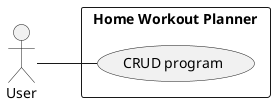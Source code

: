@startuml home_workout_planner_S1
left to right direction

actor User as user

rectangle "Home Workout Planner" {
usecase "CRUD program" as UC1
}

user -- UC1

@enduml
